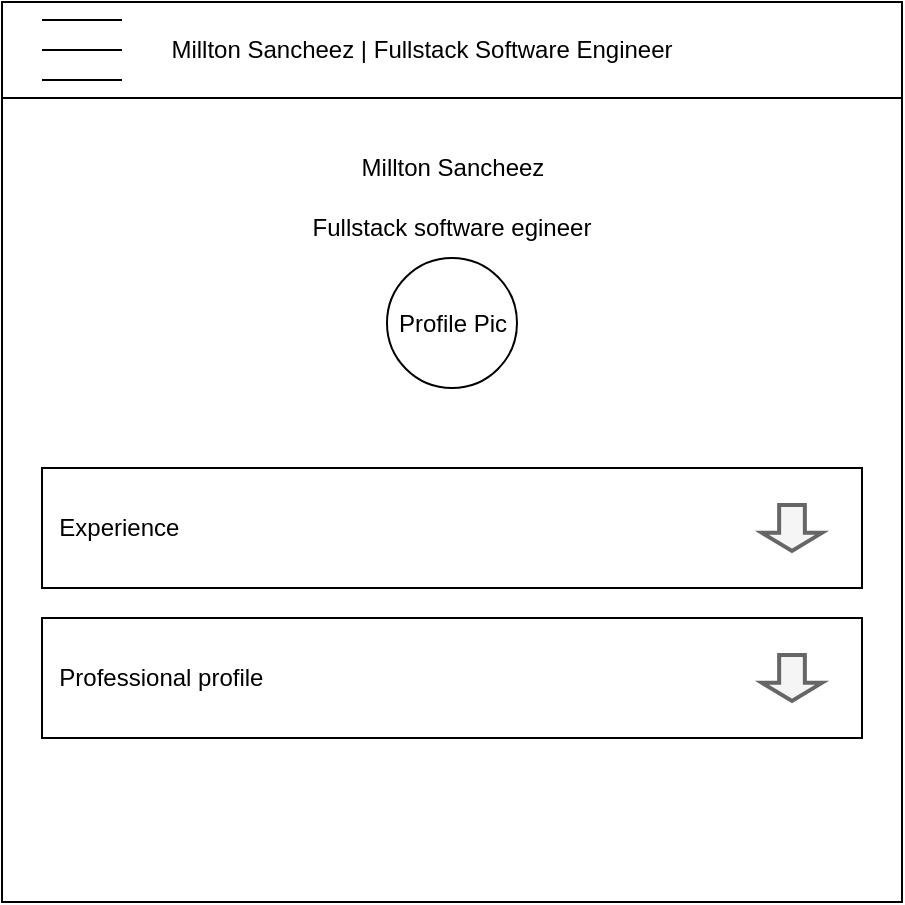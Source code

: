 <mxfile version="21.3.6" type="device" pages="2">
  <diagram name="About Me" id="CkMhDiF7Vf2swH3cbGLO">
    <mxGraphModel dx="1105" dy="558" grid="1" gridSize="10" guides="1" tooltips="1" connect="1" arrows="1" fold="1" page="1" pageScale="1" pageWidth="827" pageHeight="1169" math="0" shadow="0">
      <root>
        <mxCell id="0" />
        <mxCell id="1" parent="0" />
        <mxCell id="f8chsIV09-Oeqfi-Jf8Q-1" value="" style="whiteSpace=wrap;html=1;aspect=fixed;" vertex="1" parent="1">
          <mxGeometry x="80" y="12" width="450" height="450" as="geometry" />
        </mxCell>
        <mxCell id="f8chsIV09-Oeqfi-Jf8Q-2" value="Millton Sancheez" style="text;html=1;strokeColor=none;fillColor=none;align=center;verticalAlign=middle;whiteSpace=wrap;rounded=0;" vertex="1" parent="1">
          <mxGeometry x="252.5" y="80" width="105" height="30" as="geometry" />
        </mxCell>
        <mxCell id="f8chsIV09-Oeqfi-Jf8Q-3" value="&lt;div&gt;Fullstack software egineer&lt;/div&gt;" style="text;html=1;strokeColor=none;fillColor=none;align=center;verticalAlign=middle;whiteSpace=wrap;rounded=0;" vertex="1" parent="1">
          <mxGeometry x="231.25" y="110" width="147.5" height="30" as="geometry" />
        </mxCell>
        <mxCell id="f8chsIV09-Oeqfi-Jf8Q-4" value="Profile Pic" style="ellipse;whiteSpace=wrap;html=1;aspect=fixed;" vertex="1" parent="1">
          <mxGeometry x="272.5" y="140" width="65" height="65" as="geometry" />
        </mxCell>
        <mxCell id="f8chsIV09-Oeqfi-Jf8Q-5" value="&lt;div align=&quot;left&quot;&gt;&amp;nbsp; Experience&lt;/div&gt;" style="rounded=0;whiteSpace=wrap;html=1;align=left;" vertex="1" parent="1">
          <mxGeometry x="100" y="245" width="410" height="60" as="geometry" />
        </mxCell>
        <mxCell id="f8chsIV09-Oeqfi-Jf8Q-6" value="&lt;div align=&quot;left&quot;&gt;&amp;nbsp; Professional profile &lt;br&gt;&lt;/div&gt;" style="rounded=0;whiteSpace=wrap;html=1;align=left;" vertex="1" parent="1">
          <mxGeometry x="100" y="320" width="410" height="60" as="geometry" />
        </mxCell>
        <mxCell id="f8chsIV09-Oeqfi-Jf8Q-7" value="" style="shape=mxgraph.arrows.arrow_down;html=1;verticalLabelPosition=bottom;verticalAlign=top;strokeWidth=2;strokeColor=#666666;fillColor=#f5f5f5;fontColor=#333333;" vertex="1" parent="1">
          <mxGeometry x="460" y="263.5" width="30" height="23" as="geometry" />
        </mxCell>
        <mxCell id="f8chsIV09-Oeqfi-Jf8Q-8" value="" style="shape=mxgraph.arrows.arrow_down;html=1;verticalLabelPosition=bottom;verticalAlign=top;strokeWidth=2;strokeColor=#666666;fillColor=#f5f5f5;fontColor=#333333;" vertex="1" parent="1">
          <mxGeometry x="460" y="338.5" width="30" height="23" as="geometry" />
        </mxCell>
        <mxCell id="f8chsIV09-Oeqfi-Jf8Q-9" value="" style="rounded=0;whiteSpace=wrap;html=1;" vertex="1" parent="1">
          <mxGeometry x="80" y="12" width="450" height="48" as="geometry" />
        </mxCell>
        <mxCell id="f8chsIV09-Oeqfi-Jf8Q-10" value="" style="verticalLabelPosition=bottom;shadow=0;dashed=0;align=center;html=1;verticalAlign=top;shape=mxgraph.electrical.transmission.3_line_bus;" vertex="1" parent="1">
          <mxGeometry x="100" y="21" width="40" height="30" as="geometry" />
        </mxCell>
        <mxCell id="f8chsIV09-Oeqfi-Jf8Q-11" value="Millton Sancheez | Fullstack Software Engineer" style="text;html=1;strokeColor=none;fillColor=none;align=center;verticalAlign=middle;whiteSpace=wrap;rounded=0;" vertex="1" parent="1">
          <mxGeometry x="150" y="21" width="280" height="30" as="geometry" />
        </mxCell>
      </root>
    </mxGraphModel>
  </diagram>
  <diagram id="mHA6PerJ5XFU59l1CR5j" name="Contact Me">
    <mxGraphModel dx="1050" dy="530" grid="1" gridSize="10" guides="1" tooltips="1" connect="1" arrows="1" fold="1" page="1" pageScale="1" pageWidth="827" pageHeight="1169" math="0" shadow="0">
      <root>
        <mxCell id="0" />
        <mxCell id="1" parent="0" />
        <mxCell id="8y7CinrNHv_Iboounq42-1" value="" style="whiteSpace=wrap;html=1;aspect=fixed;" vertex="1" parent="1">
          <mxGeometry x="80" y="12" width="450" height="450" as="geometry" />
        </mxCell>
        <mxCell id="8y7CinrNHv_Iboounq42-2" value="Contact" style="text;html=1;strokeColor=none;fillColor=none;align=center;verticalAlign=middle;whiteSpace=wrap;rounded=0;" vertex="1" parent="1">
          <mxGeometry x="252.5" y="80" width="105" height="30" as="geometry" />
        </mxCell>
        <mxCell id="8y7CinrNHv_Iboounq42-3" value="&lt;div align=&quot;left&quot;&gt;&lt;h4 class=&quot;MuiTypography-root MuiTypography-h4 MuiTypography-alignLeft css-y59ln4-MuiTypography-root&quot;&gt;I&#39;d like to hear from you!&lt;/h4&gt;&lt;/div&gt;" style="text;html=1;strokeColor=none;fillColor=none;align=left;verticalAlign=middle;whiteSpace=wrap;rounded=0;" vertex="1" parent="1">
          <mxGeometry x="100" y="110" width="147.5" height="30" as="geometry" />
        </mxCell>
        <mxCell id="8y7CinrNHv_Iboounq42-9" value="" style="rounded=0;whiteSpace=wrap;html=1;" vertex="1" parent="1">
          <mxGeometry x="80" y="12" width="450" height="48" as="geometry" />
        </mxCell>
        <mxCell id="8y7CinrNHv_Iboounq42-10" value="" style="verticalLabelPosition=bottom;shadow=0;dashed=0;align=center;html=1;verticalAlign=top;shape=mxgraph.electrical.transmission.3_line_bus;" vertex="1" parent="1">
          <mxGeometry x="100" y="21" width="40" height="30" as="geometry" />
        </mxCell>
        <mxCell id="8y7CinrNHv_Iboounq42-11" value="Millton Sancheez | Fullstack Software Engineer" style="text;html=1;strokeColor=none;fillColor=none;align=center;verticalAlign=middle;whiteSpace=wrap;rounded=0;" vertex="1" parent="1">
          <mxGeometry x="150" y="21" width="280" height="30" as="geometry" />
        </mxCell>
        <mxCell id="8y7CinrNHv_Iboounq42-12" value="&lt;div style=&quot;font-size: 9px;&quot; align=&quot;left&quot;&gt;&lt;p class=&quot;MuiTypography-root MuiTypography-body1 MuiTypography-alignLeft css-zpphrz-MuiTypography-root&quot; style=&quot;font-size: 9px;&quot;&gt;I&#39;m currently open for work, please let me know via any of the channels below if you&#39;re intersted in working together!&lt;/p&gt;&lt;h4 class=&quot;MuiTypography-root MuiTypography-h4 MuiTypography-alignLeft css-y59ln4-MuiTypography-root&quot; style=&quot;font-size: 9px;&quot;&gt;&lt;/h4&gt;&lt;/div&gt;" style="text;html=1;strokeColor=none;fillColor=none;align=left;verticalAlign=middle;whiteSpace=wrap;rounded=0;fontSize=9;" vertex="1" parent="1">
          <mxGeometry x="100" y="140" width="410" height="30" as="geometry" />
        </mxCell>
        <mxCell id="8y7CinrNHv_Iboounq42-13" value="Mail" style="icon;html=1;image=img/clipart/Gear_128x128.png" vertex="1" parent="1">
          <mxGeometry x="240" y="180" width="60" height="60" as="geometry" />
        </mxCell>
        <mxCell id="8y7CinrNHv_Iboounq42-14" value="Github" style="icon;html=1;image=img/clipart/Gear_128x128.png" vertex="1" parent="1">
          <mxGeometry x="170" y="180" width="60" height="60" as="geometry" />
        </mxCell>
        <mxCell id="8y7CinrNHv_Iboounq42-15" value="LinkedIn" style="icon;html=1;image=img/clipart/Gear_128x128.png" vertex="1" parent="1">
          <mxGeometry x="100" y="180" width="60" height="60" as="geometry" />
        </mxCell>
      </root>
    </mxGraphModel>
  </diagram>
</mxfile>
